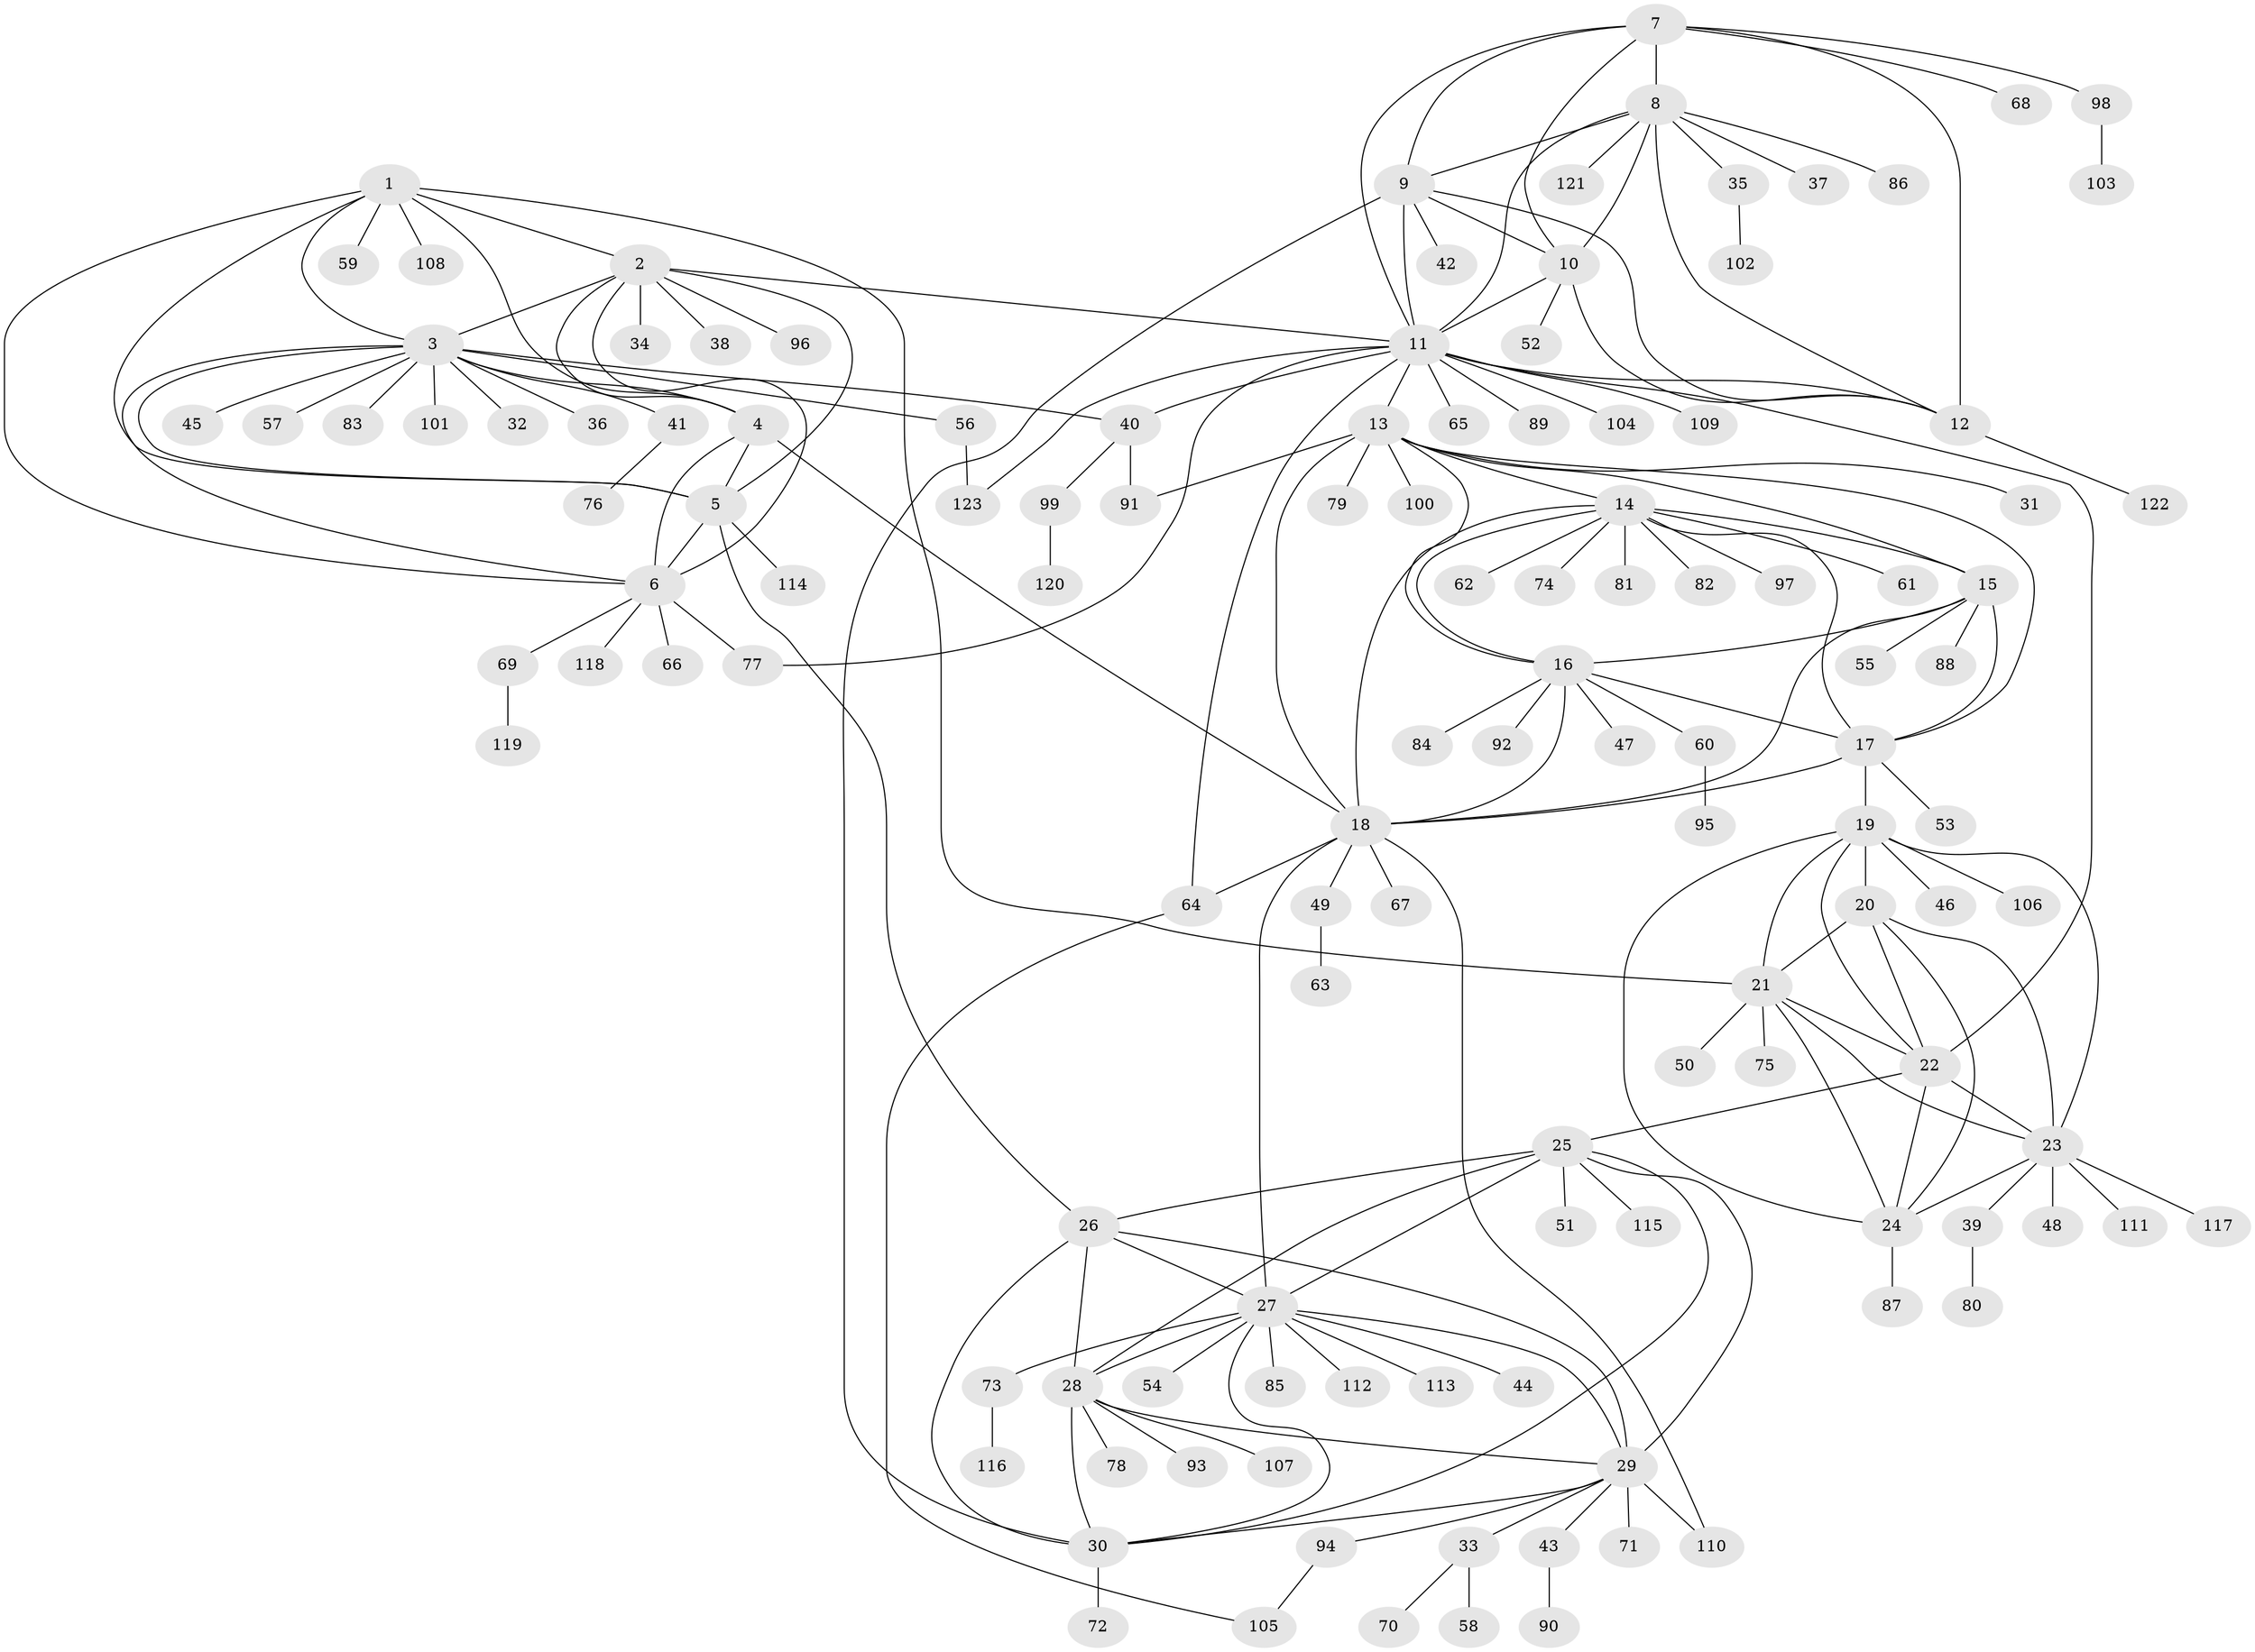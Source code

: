 // coarse degree distribution, {4: 0.05555555555555555, 5: 0.08333333333333333, 2: 0.027777777777777776, 1: 0.7222222222222222, 7: 0.05555555555555555, 8: 0.027777777777777776, 9: 0.027777777777777776}
// Generated by graph-tools (version 1.1) at 2025/58/03/04/25 21:58:42]
// undirected, 123 vertices, 185 edges
graph export_dot {
graph [start="1"]
  node [color=gray90,style=filled];
  1;
  2;
  3;
  4;
  5;
  6;
  7;
  8;
  9;
  10;
  11;
  12;
  13;
  14;
  15;
  16;
  17;
  18;
  19;
  20;
  21;
  22;
  23;
  24;
  25;
  26;
  27;
  28;
  29;
  30;
  31;
  32;
  33;
  34;
  35;
  36;
  37;
  38;
  39;
  40;
  41;
  42;
  43;
  44;
  45;
  46;
  47;
  48;
  49;
  50;
  51;
  52;
  53;
  54;
  55;
  56;
  57;
  58;
  59;
  60;
  61;
  62;
  63;
  64;
  65;
  66;
  67;
  68;
  69;
  70;
  71;
  72;
  73;
  74;
  75;
  76;
  77;
  78;
  79;
  80;
  81;
  82;
  83;
  84;
  85;
  86;
  87;
  88;
  89;
  90;
  91;
  92;
  93;
  94;
  95;
  96;
  97;
  98;
  99;
  100;
  101;
  102;
  103;
  104;
  105;
  106;
  107;
  108;
  109;
  110;
  111;
  112;
  113;
  114;
  115;
  116;
  117;
  118;
  119;
  120;
  121;
  122;
  123;
  1 -- 2;
  1 -- 3;
  1 -- 4;
  1 -- 5;
  1 -- 6;
  1 -- 21;
  1 -- 59;
  1 -- 108;
  2 -- 3;
  2 -- 4;
  2 -- 5;
  2 -- 6;
  2 -- 11;
  2 -- 34;
  2 -- 38;
  2 -- 96;
  3 -- 4;
  3 -- 5;
  3 -- 6;
  3 -- 32;
  3 -- 36;
  3 -- 40;
  3 -- 41;
  3 -- 45;
  3 -- 56;
  3 -- 57;
  3 -- 83;
  3 -- 101;
  4 -- 5;
  4 -- 6;
  4 -- 18;
  5 -- 6;
  5 -- 26;
  5 -- 114;
  6 -- 66;
  6 -- 69;
  6 -- 77;
  6 -- 118;
  7 -- 8;
  7 -- 9;
  7 -- 10;
  7 -- 11;
  7 -- 12;
  7 -- 68;
  7 -- 98;
  8 -- 9;
  8 -- 10;
  8 -- 11;
  8 -- 12;
  8 -- 35;
  8 -- 37;
  8 -- 86;
  8 -- 121;
  9 -- 10;
  9 -- 11;
  9 -- 12;
  9 -- 30;
  9 -- 42;
  10 -- 11;
  10 -- 12;
  10 -- 52;
  11 -- 12;
  11 -- 13;
  11 -- 22;
  11 -- 40;
  11 -- 64;
  11 -- 65;
  11 -- 77;
  11 -- 89;
  11 -- 104;
  11 -- 109;
  11 -- 123;
  12 -- 122;
  13 -- 14;
  13 -- 15;
  13 -- 16;
  13 -- 17;
  13 -- 18;
  13 -- 31;
  13 -- 79;
  13 -- 91;
  13 -- 100;
  14 -- 15;
  14 -- 16;
  14 -- 17;
  14 -- 18;
  14 -- 61;
  14 -- 62;
  14 -- 74;
  14 -- 81;
  14 -- 82;
  14 -- 97;
  15 -- 16;
  15 -- 17;
  15 -- 18;
  15 -- 55;
  15 -- 88;
  16 -- 17;
  16 -- 18;
  16 -- 47;
  16 -- 60;
  16 -- 84;
  16 -- 92;
  17 -- 18;
  17 -- 19;
  17 -- 53;
  18 -- 27;
  18 -- 49;
  18 -- 64;
  18 -- 67;
  18 -- 110;
  19 -- 20;
  19 -- 21;
  19 -- 22;
  19 -- 23;
  19 -- 24;
  19 -- 46;
  19 -- 106;
  20 -- 21;
  20 -- 22;
  20 -- 23;
  20 -- 24;
  21 -- 22;
  21 -- 23;
  21 -- 24;
  21 -- 50;
  21 -- 75;
  22 -- 23;
  22 -- 24;
  22 -- 25;
  23 -- 24;
  23 -- 39;
  23 -- 48;
  23 -- 111;
  23 -- 117;
  24 -- 87;
  25 -- 26;
  25 -- 27;
  25 -- 28;
  25 -- 29;
  25 -- 30;
  25 -- 51;
  25 -- 115;
  26 -- 27;
  26 -- 28;
  26 -- 29;
  26 -- 30;
  27 -- 28;
  27 -- 29;
  27 -- 30;
  27 -- 44;
  27 -- 54;
  27 -- 73;
  27 -- 85;
  27 -- 112;
  27 -- 113;
  28 -- 29;
  28 -- 30;
  28 -- 78;
  28 -- 93;
  28 -- 107;
  29 -- 30;
  29 -- 33;
  29 -- 43;
  29 -- 71;
  29 -- 94;
  29 -- 110;
  30 -- 72;
  33 -- 58;
  33 -- 70;
  35 -- 102;
  39 -- 80;
  40 -- 91;
  40 -- 99;
  41 -- 76;
  43 -- 90;
  49 -- 63;
  56 -- 123;
  60 -- 95;
  64 -- 105;
  69 -- 119;
  73 -- 116;
  94 -- 105;
  98 -- 103;
  99 -- 120;
}
